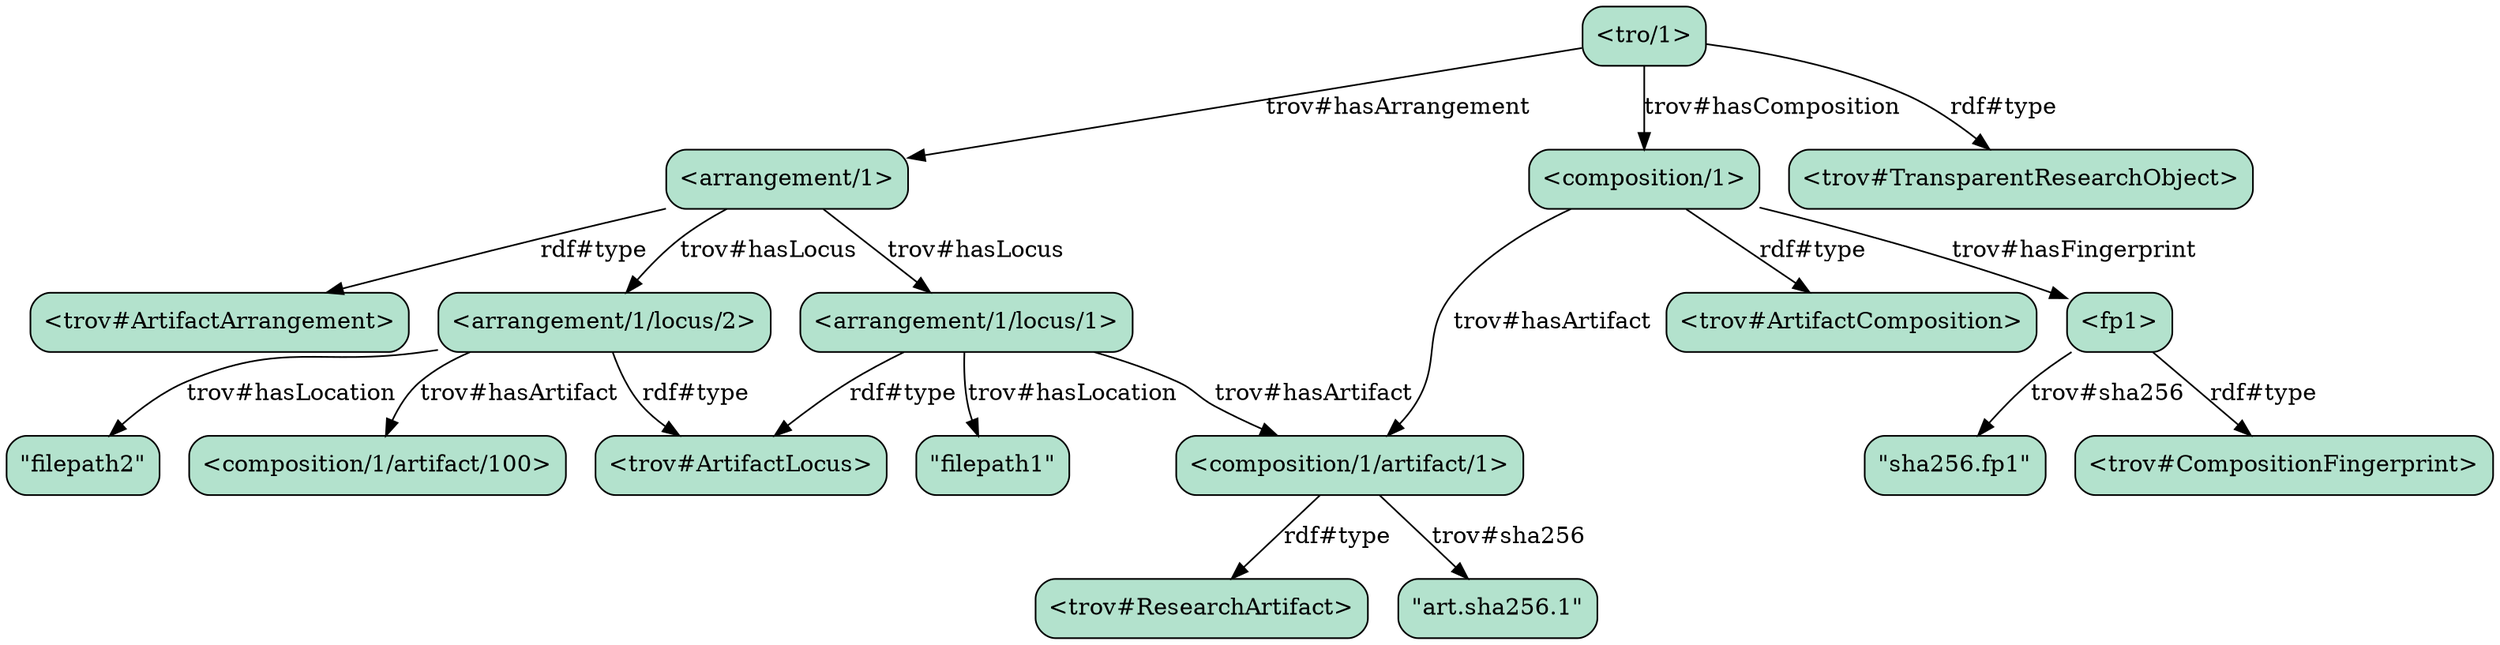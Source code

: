 strict digraph "" {
	"<arrangement/1>"	[fillcolor="#b3e2cd",
		shape=box,
		style="filled, rounded"];
	"<trov#ArtifactArrangement>"	[fillcolor="#b3e2cd",
		shape=box,
		style="filled, rounded"];
	"<arrangement/1>" -> "<trov#ArtifactArrangement>"	[label=<rdf#type>];
	"<arrangement/1/locus/1>"	[fillcolor="#b3e2cd",
		shape=box,
		style="filled, rounded"];
	"<arrangement/1>" -> "<arrangement/1/locus/1>"	[label=<trov#hasLocus>];
	"<arrangement/1/locus/2>"	[fillcolor="#b3e2cd",
		shape=box,
		style="filled, rounded"];
	"<arrangement/1>" -> "<arrangement/1/locus/2>"	[label=<trov#hasLocus>];
	"<trov#ArtifactLocus>"	[fillcolor="#b3e2cd",
		shape=box,
		style="filled, rounded"];
	"<arrangement/1/locus/1>" -> "<trov#ArtifactLocus>"	[label=<rdf#type>];
	"<composition/1/artifact/1>"	[fillcolor="#b3e2cd",
		shape=box,
		style="filled, rounded"];
	"<arrangement/1/locus/1>" -> "<composition/1/artifact/1>"	[label=<trov#hasArtifact>];
	"\"filepath1\""	[fillcolor="#b3e2cd",
		shape=box,
		style="filled, rounded"];
	"<arrangement/1/locus/1>" -> "\"filepath1\""	[label=<trov#hasLocation>];
	"<arrangement/1/locus/2>" -> "<trov#ArtifactLocus>"	[label=<rdf#type>];
	"<composition/1/artifact/100>"	[fillcolor="#b3e2cd",
		shape=box,
		style="filled, rounded"];
	"<arrangement/1/locus/2>" -> "<composition/1/artifact/100>"	[label=<trov#hasArtifact>];
	"\"filepath2\""	[fillcolor="#b3e2cd",
		shape=box,
		style="filled, rounded"];
	"<arrangement/1/locus/2>" -> "\"filepath2\""	[label=<trov#hasLocation>];
	"<trov#ResearchArtifact>"	[fillcolor="#b3e2cd",
		shape=box,
		style="filled, rounded"];
	"<composition/1/artifact/1>" -> "<trov#ResearchArtifact>"	[label=<rdf#type>];
	"\"art.sha256.1\""	[fillcolor="#b3e2cd",
		shape=box,
		style="filled, rounded"];
	"<composition/1/artifact/1>" -> "\"art.sha256.1\""	[label=<trov#sha256>];
	"<composition/1>"	[fillcolor="#b3e2cd",
		shape=box,
		style="filled, rounded"];
	"<composition/1>" -> "<composition/1/artifact/1>"	[label=<trov#hasArtifact>];
	"<trov#ArtifactComposition>"	[fillcolor="#b3e2cd",
		shape=box,
		style="filled, rounded"];
	"<composition/1>" -> "<trov#ArtifactComposition>"	[label=<rdf#type>];
	"<fp1>"	[fillcolor="#b3e2cd",
		shape=box,
		style="filled, rounded"];
	"<composition/1>" -> "<fp1>"	[label=<trov#hasFingerprint>];
	"<trov#CompositionFingerprint>"	[fillcolor="#b3e2cd",
		shape=box,
		style="filled, rounded"];
	"<fp1>" -> "<trov#CompositionFingerprint>"	[label=<rdf#type>];
	"\"sha256.fp1\""	[fillcolor="#b3e2cd",
		shape=box,
		style="filled, rounded"];
	"<fp1>" -> "\"sha256.fp1\""	[label=<trov#sha256>];
	"<tro/1>"	[fillcolor="#b3e2cd",
		shape=box,
		style="filled, rounded"];
	"<tro/1>" -> "<arrangement/1>"	[label=<trov#hasArrangement>];
	"<tro/1>" -> "<composition/1>"	[label=<trov#hasComposition>];
	"<trov#TransparentResearchObject>"	[fillcolor="#b3e2cd",
		shape=box,
		style="filled, rounded"];
	"<tro/1>" -> "<trov#TransparentResearchObject>"	[label=<rdf#type>];
}
